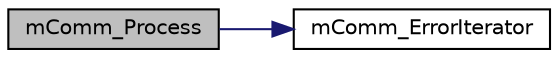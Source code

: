 digraph "mComm_Process"
{
  edge [fontname="Helvetica",fontsize="10",labelfontname="Helvetica",labelfontsize="10"];
  node [fontname="Helvetica",fontsize="10",shape=record];
  rankdir="LR";
  Node1 [label="mComm_Process",height=0.2,width=0.4,color="black", fillcolor="grey75", style="filled", fontcolor="black"];
  Node1 -> Node2 [color="midnightblue",fontsize="10",style="solid",fontname="Helvetica"];
  Node2 [label="mComm_ErrorIterator",height=0.2,width=0.4,color="black", fillcolor="white", style="filled",URL="$m_comm_8h.html#a993aa704b4a1c9ddc6fca5fdc80fa6aa"];
}
